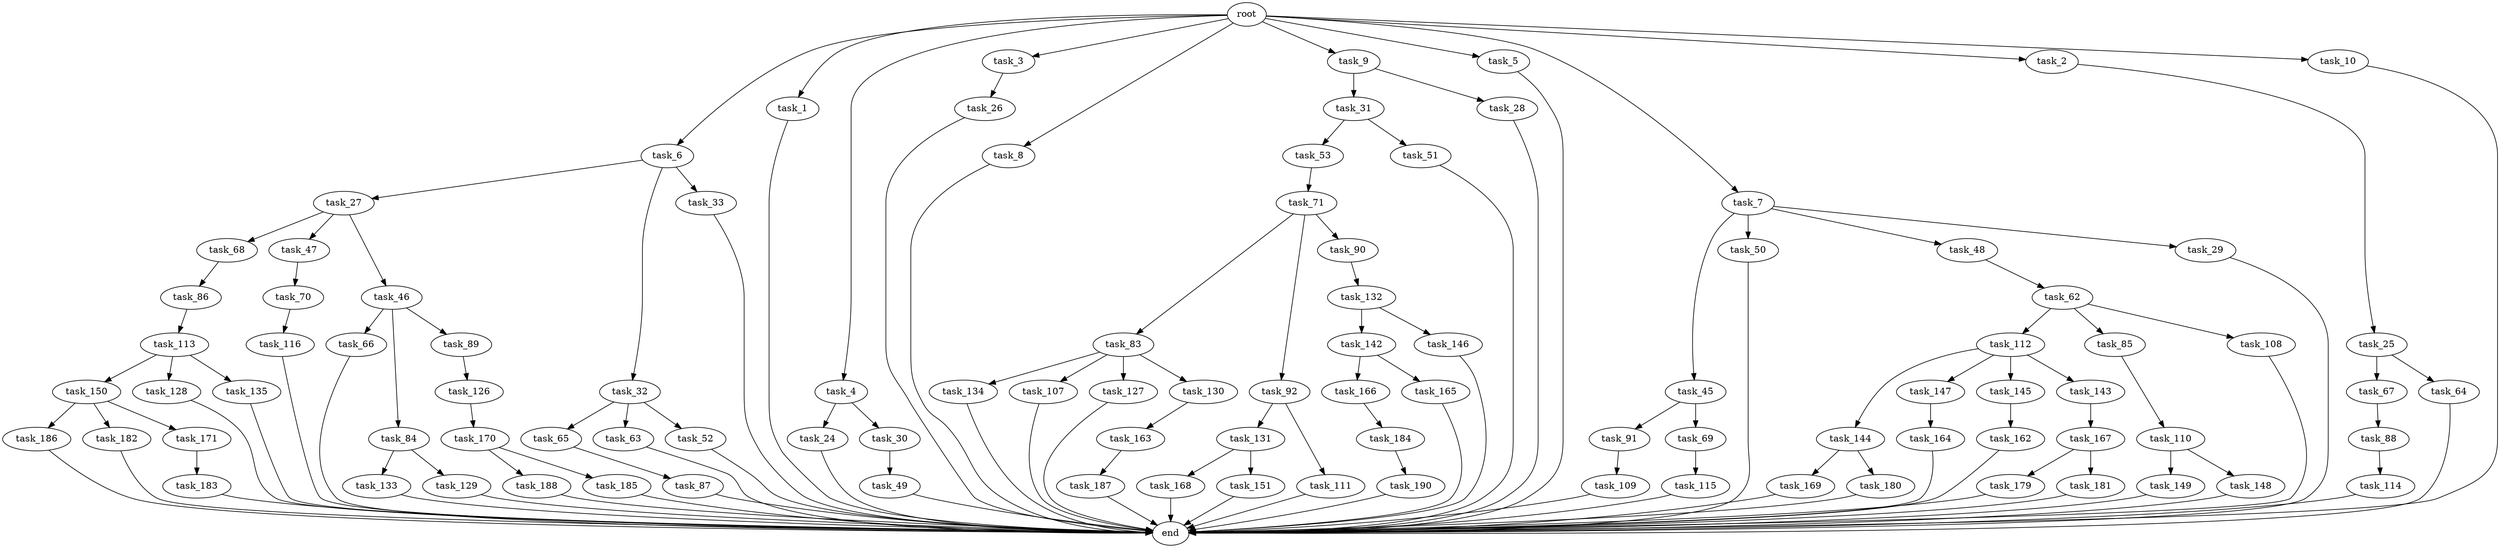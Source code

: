 digraph G {
  task_112 [size="214748364.800000"];
  task_6 [size="1.024000"];
  task_134 [size="77309411.328000"];
  task_169 [size="549755813.888000"];
  task_91 [size="77309411.328000"];
  task_45 [size="858993459.200000"];
  task_187 [size="420906795.008000"];
  task_66 [size="695784701.952000"];
  task_1 [size="1.024000"];
  task_150 [size="695784701.952000"];
  task_68 [size="214748364.800000"];
  task_190 [size="420906795.008000"];
  task_65 [size="858993459.200000"];
  task_83 [size="34359738.368000"];
  root [size="0.000000"];
  task_149 [size="420906795.008000"];
  task_63 [size="858993459.200000"];
  task_179 [size="137438953.472000"];
  task_144 [size="420906795.008000"];
  task_148 [size="420906795.008000"];
  task_4 [size="1.024000"];
  task_3 [size="1.024000"];
  task_86 [size="420906795.008000"];
  task_147 [size="420906795.008000"];
  task_131 [size="858993459.200000"];
  task_84 [size="695784701.952000"];
  task_183 [size="695784701.952000"];
  task_114 [size="549755813.888000"];
  task_8 [size="1.024000"];
  task_9 [size="1.024000"];
  task_184 [size="858993459.200000"];
  task_27 [size="77309411.328000"];
  task_109 [size="214748364.800000"];
  task_116 [size="77309411.328000"];
  task_133 [size="309237645.312000"];
  task_5 [size="1.024000"];
  task_166 [size="309237645.312000"];
  task_107 [size="77309411.328000"];
  task_24 [size="34359738.368000"];
  task_49 [size="77309411.328000"];
  task_145 [size="420906795.008000"];
  task_128 [size="695784701.952000"];
  task_32 [size="77309411.328000"];
  task_92 [size="34359738.368000"];
  task_168 [size="214748364.800000"];
  task_88 [size="695784701.952000"];
  task_167 [size="549755813.888000"];
  task_7 [size="1.024000"];
  task_113 [size="858993459.200000"];
  task_115 [size="309237645.312000"];
  task_151 [size="214748364.800000"];
  task_53 [size="309237645.312000"];
  task_25 [size="77309411.328000"];
  task_132 [size="309237645.312000"];
  task_126 [size="34359738.368000"];
  task_51 [size="309237645.312000"];
  task_31 [size="34359738.368000"];
  task_186 [size="420906795.008000"];
  task_28 [size="34359738.368000"];
  task_142 [size="214748364.800000"];
  task_85 [size="214748364.800000"];
  task_180 [size="549755813.888000"];
  task_162 [size="137438953.472000"];
  task_26 [size="137438953.472000"];
  task_143 [size="420906795.008000"];
  task_2 [size="1.024000"];
  task_129 [size="309237645.312000"];
  task_52 [size="858993459.200000"];
  task_87 [size="420906795.008000"];
  task_50 [size="858993459.200000"];
  task_111 [size="858993459.200000"];
  task_182 [size="420906795.008000"];
  task_127 [size="77309411.328000"];
  task_70 [size="77309411.328000"];
  task_165 [size="309237645.312000"];
  task_30 [size="34359738.368000"];
  task_188 [size="214748364.800000"];
  task_67 [size="77309411.328000"];
  task_48 [size="858993459.200000"];
  task_10 [size="1.024000"];
  task_164 [size="549755813.888000"];
  task_135 [size="695784701.952000"];
  task_62 [size="214748364.800000"];
  task_185 [size="214748364.800000"];
  task_163 [size="420906795.008000"];
  task_29 [size="858993459.200000"];
  task_130 [size="77309411.328000"];
  task_181 [size="137438953.472000"];
  task_33 [size="77309411.328000"];
  task_47 [size="214748364.800000"];
  task_69 [size="77309411.328000"];
  task_108 [size="214748364.800000"];
  end [size="0.000000"];
  task_71 [size="309237645.312000"];
  task_89 [size="695784701.952000"];
  task_46 [size="214748364.800000"];
  task_146 [size="214748364.800000"];
  task_170 [size="549755813.888000"];
  task_110 [size="549755813.888000"];
  task_90 [size="34359738.368000"];
  task_171 [size="420906795.008000"];
  task_64 [size="77309411.328000"];

  task_112 -> task_143 [size="411041792.000000"];
  task_112 -> task_144 [size="411041792.000000"];
  task_112 -> task_147 [size="411041792.000000"];
  task_112 -> task_145 [size="411041792.000000"];
  task_6 -> task_27 [size="75497472.000000"];
  task_6 -> task_33 [size="75497472.000000"];
  task_6 -> task_32 [size="75497472.000000"];
  task_134 -> end [size="1.000000"];
  task_169 -> end [size="1.000000"];
  task_91 -> task_109 [size="209715200.000000"];
  task_45 -> task_69 [size="75497472.000000"];
  task_45 -> task_91 [size="75497472.000000"];
  task_187 -> end [size="1.000000"];
  task_66 -> end [size="1.000000"];
  task_1 -> end [size="1.000000"];
  task_150 -> task_182 [size="411041792.000000"];
  task_150 -> task_186 [size="411041792.000000"];
  task_150 -> task_171 [size="411041792.000000"];
  task_68 -> task_86 [size="411041792.000000"];
  task_190 -> end [size="1.000000"];
  task_65 -> task_87 [size="411041792.000000"];
  task_83 -> task_107 [size="75497472.000000"];
  task_83 -> task_130 [size="75497472.000000"];
  task_83 -> task_127 [size="75497472.000000"];
  task_83 -> task_134 [size="75497472.000000"];
  root -> task_2 [size="1.000000"];
  root -> task_6 [size="1.000000"];
  root -> task_7 [size="1.000000"];
  root -> task_4 [size="1.000000"];
  root -> task_3 [size="1.000000"];
  root -> task_5 [size="1.000000"];
  root -> task_1 [size="1.000000"];
  root -> task_8 [size="1.000000"];
  root -> task_9 [size="1.000000"];
  root -> task_10 [size="1.000000"];
  task_149 -> end [size="1.000000"];
  task_63 -> end [size="1.000000"];
  task_179 -> end [size="1.000000"];
  task_144 -> task_180 [size="536870912.000000"];
  task_144 -> task_169 [size="536870912.000000"];
  task_148 -> end [size="1.000000"];
  task_4 -> task_24 [size="33554432.000000"];
  task_4 -> task_30 [size="33554432.000000"];
  task_3 -> task_26 [size="134217728.000000"];
  task_86 -> task_113 [size="838860800.000000"];
  task_147 -> task_164 [size="536870912.000000"];
  task_131 -> task_151 [size="209715200.000000"];
  task_131 -> task_168 [size="209715200.000000"];
  task_84 -> task_129 [size="301989888.000000"];
  task_84 -> task_133 [size="301989888.000000"];
  task_183 -> end [size="1.000000"];
  task_114 -> end [size="1.000000"];
  task_8 -> end [size="1.000000"];
  task_9 -> task_31 [size="33554432.000000"];
  task_9 -> task_28 [size="33554432.000000"];
  task_184 -> task_190 [size="411041792.000000"];
  task_27 -> task_46 [size="209715200.000000"];
  task_27 -> task_68 [size="209715200.000000"];
  task_27 -> task_47 [size="209715200.000000"];
  task_109 -> end [size="1.000000"];
  task_116 -> end [size="1.000000"];
  task_133 -> end [size="1.000000"];
  task_5 -> end [size="1.000000"];
  task_166 -> task_184 [size="838860800.000000"];
  task_107 -> end [size="1.000000"];
  task_24 -> end [size="1.000000"];
  task_49 -> end [size="1.000000"];
  task_145 -> task_162 [size="134217728.000000"];
  task_128 -> end [size="1.000000"];
  task_32 -> task_65 [size="838860800.000000"];
  task_32 -> task_63 [size="838860800.000000"];
  task_32 -> task_52 [size="838860800.000000"];
  task_92 -> task_111 [size="838860800.000000"];
  task_92 -> task_131 [size="838860800.000000"];
  task_168 -> end [size="1.000000"];
  task_88 -> task_114 [size="536870912.000000"];
  task_167 -> task_181 [size="134217728.000000"];
  task_167 -> task_179 [size="134217728.000000"];
  task_7 -> task_29 [size="838860800.000000"];
  task_7 -> task_48 [size="838860800.000000"];
  task_7 -> task_45 [size="838860800.000000"];
  task_7 -> task_50 [size="838860800.000000"];
  task_113 -> task_128 [size="679477248.000000"];
  task_113 -> task_150 [size="679477248.000000"];
  task_113 -> task_135 [size="679477248.000000"];
  task_115 -> end [size="1.000000"];
  task_151 -> end [size="1.000000"];
  task_53 -> task_71 [size="301989888.000000"];
  task_25 -> task_67 [size="75497472.000000"];
  task_25 -> task_64 [size="75497472.000000"];
  task_132 -> task_142 [size="209715200.000000"];
  task_132 -> task_146 [size="209715200.000000"];
  task_126 -> task_170 [size="536870912.000000"];
  task_51 -> end [size="1.000000"];
  task_31 -> task_53 [size="301989888.000000"];
  task_31 -> task_51 [size="301989888.000000"];
  task_186 -> end [size="1.000000"];
  task_28 -> end [size="1.000000"];
  task_142 -> task_165 [size="301989888.000000"];
  task_142 -> task_166 [size="301989888.000000"];
  task_85 -> task_110 [size="536870912.000000"];
  task_180 -> end [size="1.000000"];
  task_162 -> end [size="1.000000"];
  task_26 -> end [size="1.000000"];
  task_143 -> task_167 [size="536870912.000000"];
  task_2 -> task_25 [size="75497472.000000"];
  task_129 -> end [size="1.000000"];
  task_52 -> end [size="1.000000"];
  task_87 -> end [size="1.000000"];
  task_50 -> end [size="1.000000"];
  task_111 -> end [size="1.000000"];
  task_182 -> end [size="1.000000"];
  task_127 -> end [size="1.000000"];
  task_70 -> task_116 [size="75497472.000000"];
  task_165 -> end [size="1.000000"];
  task_30 -> task_49 [size="75497472.000000"];
  task_188 -> end [size="1.000000"];
  task_67 -> task_88 [size="679477248.000000"];
  task_48 -> task_62 [size="209715200.000000"];
  task_10 -> end [size="1.000000"];
  task_164 -> end [size="1.000000"];
  task_135 -> end [size="1.000000"];
  task_62 -> task_108 [size="209715200.000000"];
  task_62 -> task_112 [size="209715200.000000"];
  task_62 -> task_85 [size="209715200.000000"];
  task_185 -> end [size="1.000000"];
  task_163 -> task_187 [size="411041792.000000"];
  task_29 -> end [size="1.000000"];
  task_130 -> task_163 [size="411041792.000000"];
  task_181 -> end [size="1.000000"];
  task_33 -> end [size="1.000000"];
  task_47 -> task_70 [size="75497472.000000"];
  task_69 -> task_115 [size="301989888.000000"];
  task_108 -> end [size="1.000000"];
  task_71 -> task_92 [size="33554432.000000"];
  task_71 -> task_83 [size="33554432.000000"];
  task_71 -> task_90 [size="33554432.000000"];
  task_89 -> task_126 [size="33554432.000000"];
  task_46 -> task_66 [size="679477248.000000"];
  task_46 -> task_89 [size="679477248.000000"];
  task_46 -> task_84 [size="679477248.000000"];
  task_146 -> end [size="1.000000"];
  task_170 -> task_185 [size="209715200.000000"];
  task_170 -> task_188 [size="209715200.000000"];
  task_110 -> task_149 [size="411041792.000000"];
  task_110 -> task_148 [size="411041792.000000"];
  task_90 -> task_132 [size="301989888.000000"];
  task_171 -> task_183 [size="679477248.000000"];
  task_64 -> end [size="1.000000"];
}
